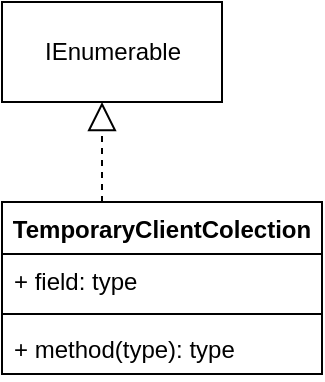 <mxfile version="13.10.0" type="github"><diagram id="wdwtkCzy-DPb-IlNECj3" name="Page-1"><mxGraphModel dx="1422" dy="794" grid="1" gridSize="10" guides="1" tooltips="1" connect="1" arrows="1" fold="1" page="1" pageScale="1" pageWidth="827" pageHeight="1169" math="0" shadow="0"><root><mxCell id="0"/><mxCell id="1" parent="0"/><mxCell id="1EkrsKHmtf0fBH2DuxTE-1" value="TemporaryClientColection" style="swimlane;fontStyle=1;align=center;verticalAlign=top;childLayout=stackLayout;horizontal=1;startSize=26;horizontalStack=0;resizeParent=1;resizeParentMax=0;resizeLast=0;collapsible=1;marginBottom=0;" vertex="1" parent="1"><mxGeometry x="40" y="120" width="160" height="86" as="geometry"/></mxCell><mxCell id="1EkrsKHmtf0fBH2DuxTE-2" value="+ field: type" style="text;strokeColor=none;fillColor=none;align=left;verticalAlign=top;spacingLeft=4;spacingRight=4;overflow=hidden;rotatable=0;points=[[0,0.5],[1,0.5]];portConstraint=eastwest;" vertex="1" parent="1EkrsKHmtf0fBH2DuxTE-1"><mxGeometry y="26" width="160" height="26" as="geometry"/></mxCell><mxCell id="1EkrsKHmtf0fBH2DuxTE-3" value="" style="line;strokeWidth=1;fillColor=none;align=left;verticalAlign=middle;spacingTop=-1;spacingLeft=3;spacingRight=3;rotatable=0;labelPosition=right;points=[];portConstraint=eastwest;" vertex="1" parent="1EkrsKHmtf0fBH2DuxTE-1"><mxGeometry y="52" width="160" height="8" as="geometry"/></mxCell><mxCell id="1EkrsKHmtf0fBH2DuxTE-4" value="+ method(type): type" style="text;strokeColor=none;fillColor=none;align=left;verticalAlign=top;spacingLeft=4;spacingRight=4;overflow=hidden;rotatable=0;points=[[0,0.5],[1,0.5]];portConstraint=eastwest;" vertex="1" parent="1EkrsKHmtf0fBH2DuxTE-1"><mxGeometry y="60" width="160" height="26" as="geometry"/></mxCell><mxCell id="1EkrsKHmtf0fBH2DuxTE-5" value="IEnumerable" style="html=1;" vertex="1" parent="1"><mxGeometry x="40" y="20" width="110" height="50" as="geometry"/></mxCell><mxCell id="1EkrsKHmtf0fBH2DuxTE-7" value="" style="endArrow=block;dashed=1;endFill=0;endSize=12;html=1;rounded=1;" edge="1" parent="1"><mxGeometry width="160" relative="1" as="geometry"><mxPoint x="90" y="120" as="sourcePoint"/><mxPoint x="90" y="70" as="targetPoint"/></mxGeometry></mxCell></root></mxGraphModel></diagram></mxfile>